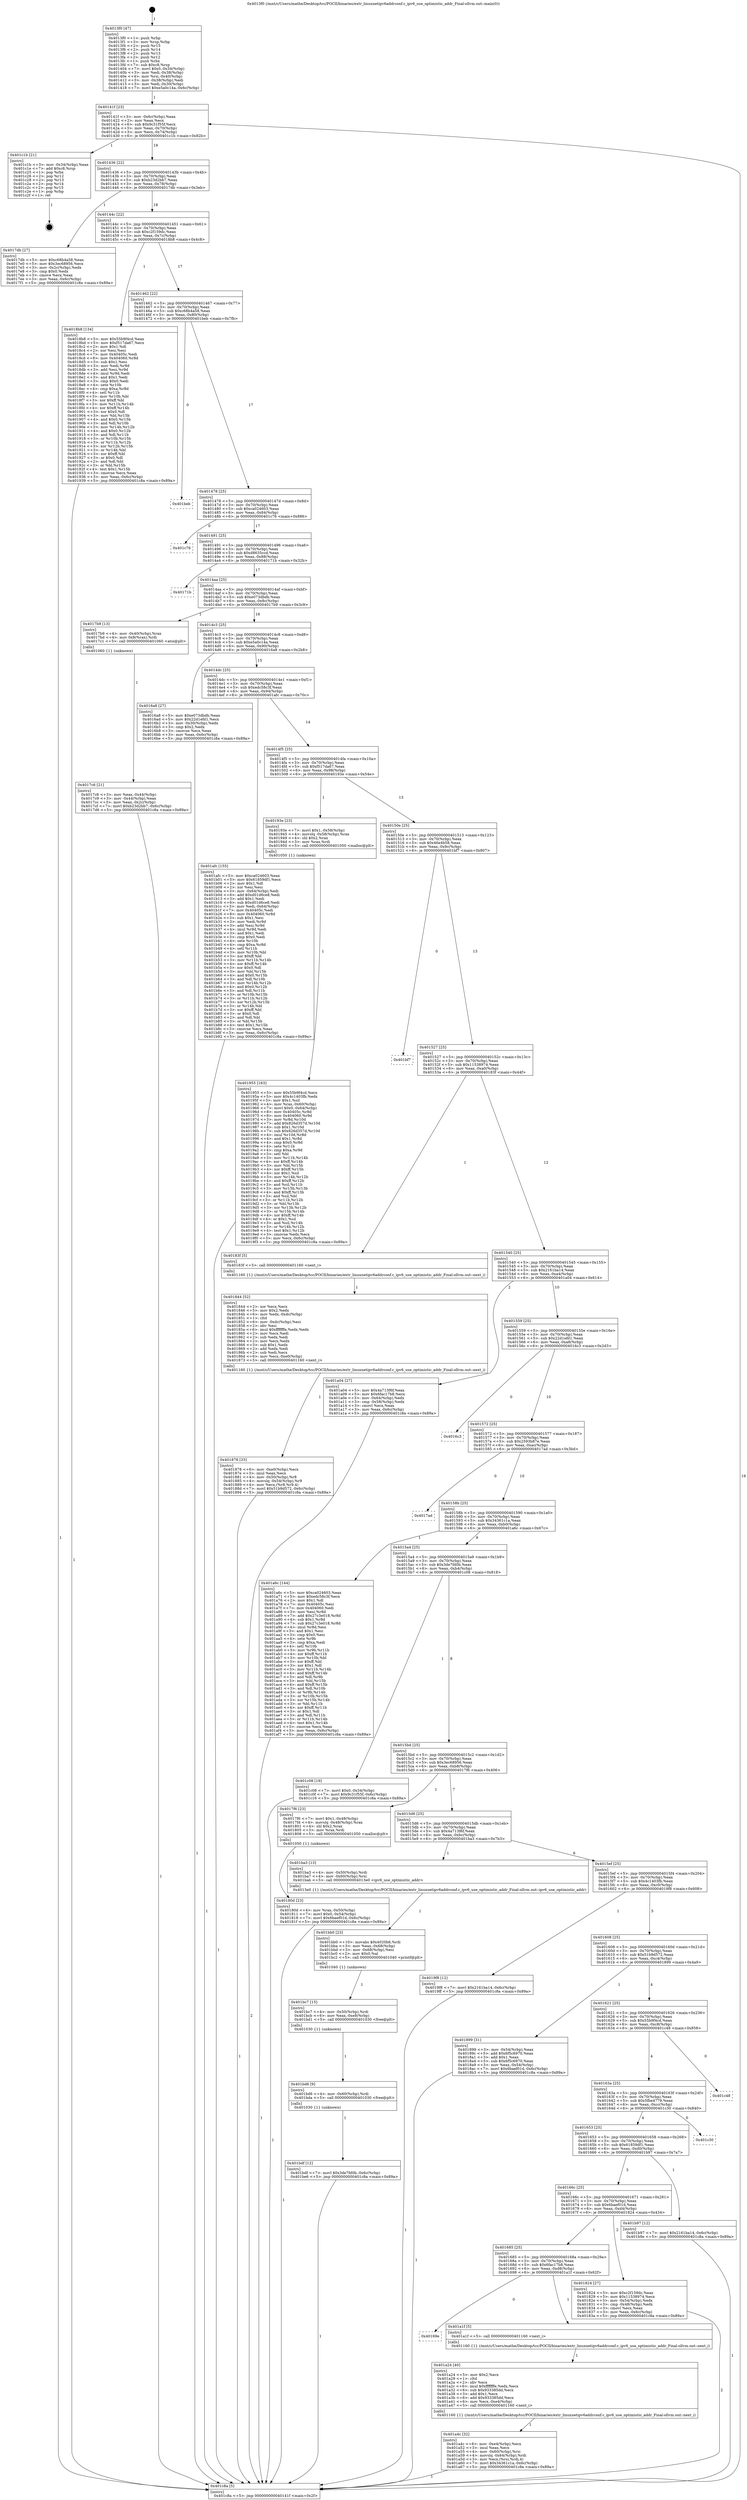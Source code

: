 digraph "0x4013f0" {
  label = "0x4013f0 (/mnt/c/Users/mathe/Desktop/tcc/POCII/binaries/extr_linuxnetipv6addrconf.c_ipv6_use_optimistic_addr_Final-ollvm.out::main(0))"
  labelloc = "t"
  node[shape=record]

  Entry [label="",width=0.3,height=0.3,shape=circle,fillcolor=black,style=filled]
  "0x40141f" [label="{
     0x40141f [23]\l
     | [instrs]\l
     &nbsp;&nbsp;0x40141f \<+3\>: mov -0x6c(%rbp),%eax\l
     &nbsp;&nbsp;0x401422 \<+2\>: mov %eax,%ecx\l
     &nbsp;&nbsp;0x401424 \<+6\>: sub $0x9c31f55f,%ecx\l
     &nbsp;&nbsp;0x40142a \<+3\>: mov %eax,-0x70(%rbp)\l
     &nbsp;&nbsp;0x40142d \<+3\>: mov %ecx,-0x74(%rbp)\l
     &nbsp;&nbsp;0x401430 \<+6\>: je 0000000000401c1b \<main+0x82b\>\l
  }"]
  "0x401c1b" [label="{
     0x401c1b [21]\l
     | [instrs]\l
     &nbsp;&nbsp;0x401c1b \<+3\>: mov -0x34(%rbp),%eax\l
     &nbsp;&nbsp;0x401c1e \<+7\>: add $0xc8,%rsp\l
     &nbsp;&nbsp;0x401c25 \<+1\>: pop %rbx\l
     &nbsp;&nbsp;0x401c26 \<+2\>: pop %r12\l
     &nbsp;&nbsp;0x401c28 \<+2\>: pop %r13\l
     &nbsp;&nbsp;0x401c2a \<+2\>: pop %r14\l
     &nbsp;&nbsp;0x401c2c \<+2\>: pop %r15\l
     &nbsp;&nbsp;0x401c2e \<+1\>: pop %rbp\l
     &nbsp;&nbsp;0x401c2f \<+1\>: ret\l
  }"]
  "0x401436" [label="{
     0x401436 [22]\l
     | [instrs]\l
     &nbsp;&nbsp;0x401436 \<+5\>: jmp 000000000040143b \<main+0x4b\>\l
     &nbsp;&nbsp;0x40143b \<+3\>: mov -0x70(%rbp),%eax\l
     &nbsp;&nbsp;0x40143e \<+5\>: sub $0xb23d2bb7,%eax\l
     &nbsp;&nbsp;0x401443 \<+3\>: mov %eax,-0x78(%rbp)\l
     &nbsp;&nbsp;0x401446 \<+6\>: je 00000000004017db \<main+0x3eb\>\l
  }"]
  Exit [label="",width=0.3,height=0.3,shape=circle,fillcolor=black,style=filled,peripheries=2]
  "0x4017db" [label="{
     0x4017db [27]\l
     | [instrs]\l
     &nbsp;&nbsp;0x4017db \<+5\>: mov $0xc68b4a58,%eax\l
     &nbsp;&nbsp;0x4017e0 \<+5\>: mov $0x3ec68956,%ecx\l
     &nbsp;&nbsp;0x4017e5 \<+3\>: mov -0x2c(%rbp),%edx\l
     &nbsp;&nbsp;0x4017e8 \<+3\>: cmp $0x0,%edx\l
     &nbsp;&nbsp;0x4017eb \<+3\>: cmove %ecx,%eax\l
     &nbsp;&nbsp;0x4017ee \<+3\>: mov %eax,-0x6c(%rbp)\l
     &nbsp;&nbsp;0x4017f1 \<+5\>: jmp 0000000000401c8a \<main+0x89a\>\l
  }"]
  "0x40144c" [label="{
     0x40144c [22]\l
     | [instrs]\l
     &nbsp;&nbsp;0x40144c \<+5\>: jmp 0000000000401451 \<main+0x61\>\l
     &nbsp;&nbsp;0x401451 \<+3\>: mov -0x70(%rbp),%eax\l
     &nbsp;&nbsp;0x401454 \<+5\>: sub $0xc2f159dc,%eax\l
     &nbsp;&nbsp;0x401459 \<+3\>: mov %eax,-0x7c(%rbp)\l
     &nbsp;&nbsp;0x40145c \<+6\>: je 00000000004018b8 \<main+0x4c8\>\l
  }"]
  "0x401bdf" [label="{
     0x401bdf [12]\l
     | [instrs]\l
     &nbsp;&nbsp;0x401bdf \<+7\>: movl $0x3de7fd0b,-0x6c(%rbp)\l
     &nbsp;&nbsp;0x401be6 \<+5\>: jmp 0000000000401c8a \<main+0x89a\>\l
  }"]
  "0x4018b8" [label="{
     0x4018b8 [134]\l
     | [instrs]\l
     &nbsp;&nbsp;0x4018b8 \<+5\>: mov $0x55b9f4cd,%eax\l
     &nbsp;&nbsp;0x4018bd \<+5\>: mov $0xf517da67,%ecx\l
     &nbsp;&nbsp;0x4018c2 \<+2\>: mov $0x1,%dl\l
     &nbsp;&nbsp;0x4018c4 \<+2\>: xor %esi,%esi\l
     &nbsp;&nbsp;0x4018c6 \<+7\>: mov 0x40405c,%edi\l
     &nbsp;&nbsp;0x4018cd \<+8\>: mov 0x404060,%r8d\l
     &nbsp;&nbsp;0x4018d5 \<+3\>: sub $0x1,%esi\l
     &nbsp;&nbsp;0x4018d8 \<+3\>: mov %edi,%r9d\l
     &nbsp;&nbsp;0x4018db \<+3\>: add %esi,%r9d\l
     &nbsp;&nbsp;0x4018de \<+4\>: imul %r9d,%edi\l
     &nbsp;&nbsp;0x4018e2 \<+3\>: and $0x1,%edi\l
     &nbsp;&nbsp;0x4018e5 \<+3\>: cmp $0x0,%edi\l
     &nbsp;&nbsp;0x4018e8 \<+4\>: sete %r10b\l
     &nbsp;&nbsp;0x4018ec \<+4\>: cmp $0xa,%r8d\l
     &nbsp;&nbsp;0x4018f0 \<+4\>: setl %r11b\l
     &nbsp;&nbsp;0x4018f4 \<+3\>: mov %r10b,%bl\l
     &nbsp;&nbsp;0x4018f7 \<+3\>: xor $0xff,%bl\l
     &nbsp;&nbsp;0x4018fa \<+3\>: mov %r11b,%r14b\l
     &nbsp;&nbsp;0x4018fd \<+4\>: xor $0xff,%r14b\l
     &nbsp;&nbsp;0x401901 \<+3\>: xor $0x0,%dl\l
     &nbsp;&nbsp;0x401904 \<+3\>: mov %bl,%r15b\l
     &nbsp;&nbsp;0x401907 \<+4\>: and $0x0,%r15b\l
     &nbsp;&nbsp;0x40190b \<+3\>: and %dl,%r10b\l
     &nbsp;&nbsp;0x40190e \<+3\>: mov %r14b,%r12b\l
     &nbsp;&nbsp;0x401911 \<+4\>: and $0x0,%r12b\l
     &nbsp;&nbsp;0x401915 \<+3\>: and %dl,%r11b\l
     &nbsp;&nbsp;0x401918 \<+3\>: or %r10b,%r15b\l
     &nbsp;&nbsp;0x40191b \<+3\>: or %r11b,%r12b\l
     &nbsp;&nbsp;0x40191e \<+3\>: xor %r12b,%r15b\l
     &nbsp;&nbsp;0x401921 \<+3\>: or %r14b,%bl\l
     &nbsp;&nbsp;0x401924 \<+3\>: xor $0xff,%bl\l
     &nbsp;&nbsp;0x401927 \<+3\>: or $0x0,%dl\l
     &nbsp;&nbsp;0x40192a \<+2\>: and %dl,%bl\l
     &nbsp;&nbsp;0x40192c \<+3\>: or %bl,%r15b\l
     &nbsp;&nbsp;0x40192f \<+4\>: test $0x1,%r15b\l
     &nbsp;&nbsp;0x401933 \<+3\>: cmovne %ecx,%eax\l
     &nbsp;&nbsp;0x401936 \<+3\>: mov %eax,-0x6c(%rbp)\l
     &nbsp;&nbsp;0x401939 \<+5\>: jmp 0000000000401c8a \<main+0x89a\>\l
  }"]
  "0x401462" [label="{
     0x401462 [22]\l
     | [instrs]\l
     &nbsp;&nbsp;0x401462 \<+5\>: jmp 0000000000401467 \<main+0x77\>\l
     &nbsp;&nbsp;0x401467 \<+3\>: mov -0x70(%rbp),%eax\l
     &nbsp;&nbsp;0x40146a \<+5\>: sub $0xc68b4a58,%eax\l
     &nbsp;&nbsp;0x40146f \<+3\>: mov %eax,-0x80(%rbp)\l
     &nbsp;&nbsp;0x401472 \<+6\>: je 0000000000401beb \<main+0x7fb\>\l
  }"]
  "0x401bd6" [label="{
     0x401bd6 [9]\l
     | [instrs]\l
     &nbsp;&nbsp;0x401bd6 \<+4\>: mov -0x60(%rbp),%rdi\l
     &nbsp;&nbsp;0x401bda \<+5\>: call 0000000000401030 \<free@plt\>\l
     | [calls]\l
     &nbsp;&nbsp;0x401030 \{1\} (unknown)\l
  }"]
  "0x401beb" [label="{
     0x401beb\l
  }", style=dashed]
  "0x401478" [label="{
     0x401478 [25]\l
     | [instrs]\l
     &nbsp;&nbsp;0x401478 \<+5\>: jmp 000000000040147d \<main+0x8d\>\l
     &nbsp;&nbsp;0x40147d \<+3\>: mov -0x70(%rbp),%eax\l
     &nbsp;&nbsp;0x401480 \<+5\>: sub $0xca024603,%eax\l
     &nbsp;&nbsp;0x401485 \<+6\>: mov %eax,-0x84(%rbp)\l
     &nbsp;&nbsp;0x40148b \<+6\>: je 0000000000401c76 \<main+0x886\>\l
  }"]
  "0x401bc7" [label="{
     0x401bc7 [15]\l
     | [instrs]\l
     &nbsp;&nbsp;0x401bc7 \<+4\>: mov -0x50(%rbp),%rdi\l
     &nbsp;&nbsp;0x401bcb \<+6\>: mov %eax,-0xe8(%rbp)\l
     &nbsp;&nbsp;0x401bd1 \<+5\>: call 0000000000401030 \<free@plt\>\l
     | [calls]\l
     &nbsp;&nbsp;0x401030 \{1\} (unknown)\l
  }"]
  "0x401c76" [label="{
     0x401c76\l
  }", style=dashed]
  "0x401491" [label="{
     0x401491 [25]\l
     | [instrs]\l
     &nbsp;&nbsp;0x401491 \<+5\>: jmp 0000000000401496 \<main+0xa6\>\l
     &nbsp;&nbsp;0x401496 \<+3\>: mov -0x70(%rbp),%eax\l
     &nbsp;&nbsp;0x401499 \<+5\>: sub $0xd8635ccd,%eax\l
     &nbsp;&nbsp;0x40149e \<+6\>: mov %eax,-0x88(%rbp)\l
     &nbsp;&nbsp;0x4014a4 \<+6\>: je 000000000040171b \<main+0x32b\>\l
  }"]
  "0x401bb0" [label="{
     0x401bb0 [23]\l
     | [instrs]\l
     &nbsp;&nbsp;0x401bb0 \<+10\>: movabs $0x4020b6,%rdi\l
     &nbsp;&nbsp;0x401bba \<+3\>: mov %eax,-0x68(%rbp)\l
     &nbsp;&nbsp;0x401bbd \<+3\>: mov -0x68(%rbp),%esi\l
     &nbsp;&nbsp;0x401bc0 \<+2\>: mov $0x0,%al\l
     &nbsp;&nbsp;0x401bc2 \<+5\>: call 0000000000401040 \<printf@plt\>\l
     | [calls]\l
     &nbsp;&nbsp;0x401040 \{1\} (unknown)\l
  }"]
  "0x40171b" [label="{
     0x40171b\l
  }", style=dashed]
  "0x4014aa" [label="{
     0x4014aa [25]\l
     | [instrs]\l
     &nbsp;&nbsp;0x4014aa \<+5\>: jmp 00000000004014af \<main+0xbf\>\l
     &nbsp;&nbsp;0x4014af \<+3\>: mov -0x70(%rbp),%eax\l
     &nbsp;&nbsp;0x4014b2 \<+5\>: sub $0xe073dbdb,%eax\l
     &nbsp;&nbsp;0x4014b7 \<+6\>: mov %eax,-0x8c(%rbp)\l
     &nbsp;&nbsp;0x4014bd \<+6\>: je 00000000004017b9 \<main+0x3c9\>\l
  }"]
  "0x401a4c" [label="{
     0x401a4c [32]\l
     | [instrs]\l
     &nbsp;&nbsp;0x401a4c \<+6\>: mov -0xe4(%rbp),%ecx\l
     &nbsp;&nbsp;0x401a52 \<+3\>: imul %eax,%ecx\l
     &nbsp;&nbsp;0x401a55 \<+4\>: mov -0x60(%rbp),%rsi\l
     &nbsp;&nbsp;0x401a59 \<+4\>: movslq -0x64(%rbp),%rdi\l
     &nbsp;&nbsp;0x401a5d \<+3\>: mov %ecx,(%rsi,%rdi,4)\l
     &nbsp;&nbsp;0x401a60 \<+7\>: movl $0x34361c1a,-0x6c(%rbp)\l
     &nbsp;&nbsp;0x401a67 \<+5\>: jmp 0000000000401c8a \<main+0x89a\>\l
  }"]
  "0x4017b9" [label="{
     0x4017b9 [13]\l
     | [instrs]\l
     &nbsp;&nbsp;0x4017b9 \<+4\>: mov -0x40(%rbp),%rax\l
     &nbsp;&nbsp;0x4017bd \<+4\>: mov 0x8(%rax),%rdi\l
     &nbsp;&nbsp;0x4017c1 \<+5\>: call 0000000000401060 \<atoi@plt\>\l
     | [calls]\l
     &nbsp;&nbsp;0x401060 \{1\} (unknown)\l
  }"]
  "0x4014c3" [label="{
     0x4014c3 [25]\l
     | [instrs]\l
     &nbsp;&nbsp;0x4014c3 \<+5\>: jmp 00000000004014c8 \<main+0xd8\>\l
     &nbsp;&nbsp;0x4014c8 \<+3\>: mov -0x70(%rbp),%eax\l
     &nbsp;&nbsp;0x4014cb \<+5\>: sub $0xe5a0c14a,%eax\l
     &nbsp;&nbsp;0x4014d0 \<+6\>: mov %eax,-0x90(%rbp)\l
     &nbsp;&nbsp;0x4014d6 \<+6\>: je 00000000004016a8 \<main+0x2b8\>\l
  }"]
  "0x401a24" [label="{
     0x401a24 [40]\l
     | [instrs]\l
     &nbsp;&nbsp;0x401a24 \<+5\>: mov $0x2,%ecx\l
     &nbsp;&nbsp;0x401a29 \<+1\>: cltd\l
     &nbsp;&nbsp;0x401a2a \<+2\>: idiv %ecx\l
     &nbsp;&nbsp;0x401a2c \<+6\>: imul $0xfffffffe,%edx,%ecx\l
     &nbsp;&nbsp;0x401a32 \<+6\>: sub $0x933385dd,%ecx\l
     &nbsp;&nbsp;0x401a38 \<+3\>: add $0x1,%ecx\l
     &nbsp;&nbsp;0x401a3b \<+6\>: add $0x933385dd,%ecx\l
     &nbsp;&nbsp;0x401a41 \<+6\>: mov %ecx,-0xe4(%rbp)\l
     &nbsp;&nbsp;0x401a47 \<+5\>: call 0000000000401160 \<next_i\>\l
     | [calls]\l
     &nbsp;&nbsp;0x401160 \{1\} (/mnt/c/Users/mathe/Desktop/tcc/POCII/binaries/extr_linuxnetipv6addrconf.c_ipv6_use_optimistic_addr_Final-ollvm.out::next_i)\l
  }"]
  "0x4016a8" [label="{
     0x4016a8 [27]\l
     | [instrs]\l
     &nbsp;&nbsp;0x4016a8 \<+5\>: mov $0xe073dbdb,%eax\l
     &nbsp;&nbsp;0x4016ad \<+5\>: mov $0x22d1efd1,%ecx\l
     &nbsp;&nbsp;0x4016b2 \<+3\>: mov -0x30(%rbp),%edx\l
     &nbsp;&nbsp;0x4016b5 \<+3\>: cmp $0x2,%edx\l
     &nbsp;&nbsp;0x4016b8 \<+3\>: cmovne %ecx,%eax\l
     &nbsp;&nbsp;0x4016bb \<+3\>: mov %eax,-0x6c(%rbp)\l
     &nbsp;&nbsp;0x4016be \<+5\>: jmp 0000000000401c8a \<main+0x89a\>\l
  }"]
  "0x4014dc" [label="{
     0x4014dc [25]\l
     | [instrs]\l
     &nbsp;&nbsp;0x4014dc \<+5\>: jmp 00000000004014e1 \<main+0xf1\>\l
     &nbsp;&nbsp;0x4014e1 \<+3\>: mov -0x70(%rbp),%eax\l
     &nbsp;&nbsp;0x4014e4 \<+5\>: sub $0xedc58c3f,%eax\l
     &nbsp;&nbsp;0x4014e9 \<+6\>: mov %eax,-0x94(%rbp)\l
     &nbsp;&nbsp;0x4014ef \<+6\>: je 0000000000401afc \<main+0x70c\>\l
  }"]
  "0x401c8a" [label="{
     0x401c8a [5]\l
     | [instrs]\l
     &nbsp;&nbsp;0x401c8a \<+5\>: jmp 000000000040141f \<main+0x2f\>\l
  }"]
  "0x4013f0" [label="{
     0x4013f0 [47]\l
     | [instrs]\l
     &nbsp;&nbsp;0x4013f0 \<+1\>: push %rbp\l
     &nbsp;&nbsp;0x4013f1 \<+3\>: mov %rsp,%rbp\l
     &nbsp;&nbsp;0x4013f4 \<+2\>: push %r15\l
     &nbsp;&nbsp;0x4013f6 \<+2\>: push %r14\l
     &nbsp;&nbsp;0x4013f8 \<+2\>: push %r13\l
     &nbsp;&nbsp;0x4013fa \<+2\>: push %r12\l
     &nbsp;&nbsp;0x4013fc \<+1\>: push %rbx\l
     &nbsp;&nbsp;0x4013fd \<+7\>: sub $0xc8,%rsp\l
     &nbsp;&nbsp;0x401404 \<+7\>: movl $0x0,-0x34(%rbp)\l
     &nbsp;&nbsp;0x40140b \<+3\>: mov %edi,-0x38(%rbp)\l
     &nbsp;&nbsp;0x40140e \<+4\>: mov %rsi,-0x40(%rbp)\l
     &nbsp;&nbsp;0x401412 \<+3\>: mov -0x38(%rbp),%edi\l
     &nbsp;&nbsp;0x401415 \<+3\>: mov %edi,-0x30(%rbp)\l
     &nbsp;&nbsp;0x401418 \<+7\>: movl $0xe5a0c14a,-0x6c(%rbp)\l
  }"]
  "0x4017c6" [label="{
     0x4017c6 [21]\l
     | [instrs]\l
     &nbsp;&nbsp;0x4017c6 \<+3\>: mov %eax,-0x44(%rbp)\l
     &nbsp;&nbsp;0x4017c9 \<+3\>: mov -0x44(%rbp),%eax\l
     &nbsp;&nbsp;0x4017cc \<+3\>: mov %eax,-0x2c(%rbp)\l
     &nbsp;&nbsp;0x4017cf \<+7\>: movl $0xb23d2bb7,-0x6c(%rbp)\l
     &nbsp;&nbsp;0x4017d6 \<+5\>: jmp 0000000000401c8a \<main+0x89a\>\l
  }"]
  "0x40169e" [label="{
     0x40169e\l
  }", style=dashed]
  "0x401afc" [label="{
     0x401afc [155]\l
     | [instrs]\l
     &nbsp;&nbsp;0x401afc \<+5\>: mov $0xca024603,%eax\l
     &nbsp;&nbsp;0x401b01 \<+5\>: mov $0x61859df1,%ecx\l
     &nbsp;&nbsp;0x401b06 \<+2\>: mov $0x1,%dl\l
     &nbsp;&nbsp;0x401b08 \<+2\>: xor %esi,%esi\l
     &nbsp;&nbsp;0x401b0a \<+3\>: mov -0x64(%rbp),%edi\l
     &nbsp;&nbsp;0x401b0d \<+6\>: add $0xd01d6ce8,%edi\l
     &nbsp;&nbsp;0x401b13 \<+3\>: add $0x1,%edi\l
     &nbsp;&nbsp;0x401b16 \<+6\>: sub $0xd01d6ce8,%edi\l
     &nbsp;&nbsp;0x401b1c \<+3\>: mov %edi,-0x64(%rbp)\l
     &nbsp;&nbsp;0x401b1f \<+7\>: mov 0x40405c,%edi\l
     &nbsp;&nbsp;0x401b26 \<+8\>: mov 0x404060,%r8d\l
     &nbsp;&nbsp;0x401b2e \<+3\>: sub $0x1,%esi\l
     &nbsp;&nbsp;0x401b31 \<+3\>: mov %edi,%r9d\l
     &nbsp;&nbsp;0x401b34 \<+3\>: add %esi,%r9d\l
     &nbsp;&nbsp;0x401b37 \<+4\>: imul %r9d,%edi\l
     &nbsp;&nbsp;0x401b3b \<+3\>: and $0x1,%edi\l
     &nbsp;&nbsp;0x401b3e \<+3\>: cmp $0x0,%edi\l
     &nbsp;&nbsp;0x401b41 \<+4\>: sete %r10b\l
     &nbsp;&nbsp;0x401b45 \<+4\>: cmp $0xa,%r8d\l
     &nbsp;&nbsp;0x401b49 \<+4\>: setl %r11b\l
     &nbsp;&nbsp;0x401b4d \<+3\>: mov %r10b,%bl\l
     &nbsp;&nbsp;0x401b50 \<+3\>: xor $0xff,%bl\l
     &nbsp;&nbsp;0x401b53 \<+3\>: mov %r11b,%r14b\l
     &nbsp;&nbsp;0x401b56 \<+4\>: xor $0xff,%r14b\l
     &nbsp;&nbsp;0x401b5a \<+3\>: xor $0x0,%dl\l
     &nbsp;&nbsp;0x401b5d \<+3\>: mov %bl,%r15b\l
     &nbsp;&nbsp;0x401b60 \<+4\>: and $0x0,%r15b\l
     &nbsp;&nbsp;0x401b64 \<+3\>: and %dl,%r10b\l
     &nbsp;&nbsp;0x401b67 \<+3\>: mov %r14b,%r12b\l
     &nbsp;&nbsp;0x401b6a \<+4\>: and $0x0,%r12b\l
     &nbsp;&nbsp;0x401b6e \<+3\>: and %dl,%r11b\l
     &nbsp;&nbsp;0x401b71 \<+3\>: or %r10b,%r15b\l
     &nbsp;&nbsp;0x401b74 \<+3\>: or %r11b,%r12b\l
     &nbsp;&nbsp;0x401b77 \<+3\>: xor %r12b,%r15b\l
     &nbsp;&nbsp;0x401b7a \<+3\>: or %r14b,%bl\l
     &nbsp;&nbsp;0x401b7d \<+3\>: xor $0xff,%bl\l
     &nbsp;&nbsp;0x401b80 \<+3\>: or $0x0,%dl\l
     &nbsp;&nbsp;0x401b83 \<+2\>: and %dl,%bl\l
     &nbsp;&nbsp;0x401b85 \<+3\>: or %bl,%r15b\l
     &nbsp;&nbsp;0x401b88 \<+4\>: test $0x1,%r15b\l
     &nbsp;&nbsp;0x401b8c \<+3\>: cmovne %ecx,%eax\l
     &nbsp;&nbsp;0x401b8f \<+3\>: mov %eax,-0x6c(%rbp)\l
     &nbsp;&nbsp;0x401b92 \<+5\>: jmp 0000000000401c8a \<main+0x89a\>\l
  }"]
  "0x4014f5" [label="{
     0x4014f5 [25]\l
     | [instrs]\l
     &nbsp;&nbsp;0x4014f5 \<+5\>: jmp 00000000004014fa \<main+0x10a\>\l
     &nbsp;&nbsp;0x4014fa \<+3\>: mov -0x70(%rbp),%eax\l
     &nbsp;&nbsp;0x4014fd \<+5\>: sub $0xf517da67,%eax\l
     &nbsp;&nbsp;0x401502 \<+6\>: mov %eax,-0x98(%rbp)\l
     &nbsp;&nbsp;0x401508 \<+6\>: je 000000000040193e \<main+0x54e\>\l
  }"]
  "0x401a1f" [label="{
     0x401a1f [5]\l
     | [instrs]\l
     &nbsp;&nbsp;0x401a1f \<+5\>: call 0000000000401160 \<next_i\>\l
     | [calls]\l
     &nbsp;&nbsp;0x401160 \{1\} (/mnt/c/Users/mathe/Desktop/tcc/POCII/binaries/extr_linuxnetipv6addrconf.c_ipv6_use_optimistic_addr_Final-ollvm.out::next_i)\l
  }"]
  "0x40193e" [label="{
     0x40193e [23]\l
     | [instrs]\l
     &nbsp;&nbsp;0x40193e \<+7\>: movl $0x1,-0x58(%rbp)\l
     &nbsp;&nbsp;0x401945 \<+4\>: movslq -0x58(%rbp),%rax\l
     &nbsp;&nbsp;0x401949 \<+4\>: shl $0x2,%rax\l
     &nbsp;&nbsp;0x40194d \<+3\>: mov %rax,%rdi\l
     &nbsp;&nbsp;0x401950 \<+5\>: call 0000000000401050 \<malloc@plt\>\l
     | [calls]\l
     &nbsp;&nbsp;0x401050 \{1\} (unknown)\l
  }"]
  "0x40150e" [label="{
     0x40150e [25]\l
     | [instrs]\l
     &nbsp;&nbsp;0x40150e \<+5\>: jmp 0000000000401513 \<main+0x123\>\l
     &nbsp;&nbsp;0x401513 \<+3\>: mov -0x70(%rbp),%eax\l
     &nbsp;&nbsp;0x401516 \<+5\>: sub $0x46e4b58,%eax\l
     &nbsp;&nbsp;0x40151b \<+6\>: mov %eax,-0x9c(%rbp)\l
     &nbsp;&nbsp;0x401521 \<+6\>: je 0000000000401bf7 \<main+0x807\>\l
  }"]
  "0x401955" [label="{
     0x401955 [163]\l
     | [instrs]\l
     &nbsp;&nbsp;0x401955 \<+5\>: mov $0x55b9f4cd,%ecx\l
     &nbsp;&nbsp;0x40195a \<+5\>: mov $0x4c1403fb,%edx\l
     &nbsp;&nbsp;0x40195f \<+3\>: mov $0x1,%sil\l
     &nbsp;&nbsp;0x401962 \<+4\>: mov %rax,-0x60(%rbp)\l
     &nbsp;&nbsp;0x401966 \<+7\>: movl $0x0,-0x64(%rbp)\l
     &nbsp;&nbsp;0x40196d \<+8\>: mov 0x40405c,%r8d\l
     &nbsp;&nbsp;0x401975 \<+8\>: mov 0x404060,%r9d\l
     &nbsp;&nbsp;0x40197d \<+3\>: mov %r8d,%r10d\l
     &nbsp;&nbsp;0x401980 \<+7\>: add $0x826d357d,%r10d\l
     &nbsp;&nbsp;0x401987 \<+4\>: sub $0x1,%r10d\l
     &nbsp;&nbsp;0x40198b \<+7\>: sub $0x826d357d,%r10d\l
     &nbsp;&nbsp;0x401992 \<+4\>: imul %r10d,%r8d\l
     &nbsp;&nbsp;0x401996 \<+4\>: and $0x1,%r8d\l
     &nbsp;&nbsp;0x40199a \<+4\>: cmp $0x0,%r8d\l
     &nbsp;&nbsp;0x40199e \<+4\>: sete %r11b\l
     &nbsp;&nbsp;0x4019a2 \<+4\>: cmp $0xa,%r9d\l
     &nbsp;&nbsp;0x4019a6 \<+3\>: setl %bl\l
     &nbsp;&nbsp;0x4019a9 \<+3\>: mov %r11b,%r14b\l
     &nbsp;&nbsp;0x4019ac \<+4\>: xor $0xff,%r14b\l
     &nbsp;&nbsp;0x4019b0 \<+3\>: mov %bl,%r15b\l
     &nbsp;&nbsp;0x4019b3 \<+4\>: xor $0xff,%r15b\l
     &nbsp;&nbsp;0x4019b7 \<+4\>: xor $0x1,%sil\l
     &nbsp;&nbsp;0x4019bb \<+3\>: mov %r14b,%r12b\l
     &nbsp;&nbsp;0x4019be \<+4\>: and $0xff,%r12b\l
     &nbsp;&nbsp;0x4019c2 \<+3\>: and %sil,%r11b\l
     &nbsp;&nbsp;0x4019c5 \<+3\>: mov %r15b,%r13b\l
     &nbsp;&nbsp;0x4019c8 \<+4\>: and $0xff,%r13b\l
     &nbsp;&nbsp;0x4019cc \<+3\>: and %sil,%bl\l
     &nbsp;&nbsp;0x4019cf \<+3\>: or %r11b,%r12b\l
     &nbsp;&nbsp;0x4019d2 \<+3\>: or %bl,%r13b\l
     &nbsp;&nbsp;0x4019d5 \<+3\>: xor %r13b,%r12b\l
     &nbsp;&nbsp;0x4019d8 \<+3\>: or %r15b,%r14b\l
     &nbsp;&nbsp;0x4019db \<+4\>: xor $0xff,%r14b\l
     &nbsp;&nbsp;0x4019df \<+4\>: or $0x1,%sil\l
     &nbsp;&nbsp;0x4019e3 \<+3\>: and %sil,%r14b\l
     &nbsp;&nbsp;0x4019e6 \<+3\>: or %r14b,%r12b\l
     &nbsp;&nbsp;0x4019e9 \<+4\>: test $0x1,%r12b\l
     &nbsp;&nbsp;0x4019ed \<+3\>: cmovne %edx,%ecx\l
     &nbsp;&nbsp;0x4019f0 \<+3\>: mov %ecx,-0x6c(%rbp)\l
     &nbsp;&nbsp;0x4019f3 \<+5\>: jmp 0000000000401c8a \<main+0x89a\>\l
  }"]
  "0x401bf7" [label="{
     0x401bf7\l
  }", style=dashed]
  "0x401527" [label="{
     0x401527 [25]\l
     | [instrs]\l
     &nbsp;&nbsp;0x401527 \<+5\>: jmp 000000000040152c \<main+0x13c\>\l
     &nbsp;&nbsp;0x40152c \<+3\>: mov -0x70(%rbp),%eax\l
     &nbsp;&nbsp;0x40152f \<+5\>: sub $0x11538974,%eax\l
     &nbsp;&nbsp;0x401534 \<+6\>: mov %eax,-0xa0(%rbp)\l
     &nbsp;&nbsp;0x40153a \<+6\>: je 000000000040183f \<main+0x44f\>\l
  }"]
  "0x401878" [label="{
     0x401878 [33]\l
     | [instrs]\l
     &nbsp;&nbsp;0x401878 \<+6\>: mov -0xe0(%rbp),%ecx\l
     &nbsp;&nbsp;0x40187e \<+3\>: imul %eax,%ecx\l
     &nbsp;&nbsp;0x401881 \<+4\>: mov -0x50(%rbp),%r8\l
     &nbsp;&nbsp;0x401885 \<+4\>: movslq -0x54(%rbp),%r9\l
     &nbsp;&nbsp;0x401889 \<+4\>: mov %ecx,(%r8,%r9,4)\l
     &nbsp;&nbsp;0x40188d \<+7\>: movl $0x51b9d572,-0x6c(%rbp)\l
     &nbsp;&nbsp;0x401894 \<+5\>: jmp 0000000000401c8a \<main+0x89a\>\l
  }"]
  "0x40183f" [label="{
     0x40183f [5]\l
     | [instrs]\l
     &nbsp;&nbsp;0x40183f \<+5\>: call 0000000000401160 \<next_i\>\l
     | [calls]\l
     &nbsp;&nbsp;0x401160 \{1\} (/mnt/c/Users/mathe/Desktop/tcc/POCII/binaries/extr_linuxnetipv6addrconf.c_ipv6_use_optimistic_addr_Final-ollvm.out::next_i)\l
  }"]
  "0x401540" [label="{
     0x401540 [25]\l
     | [instrs]\l
     &nbsp;&nbsp;0x401540 \<+5\>: jmp 0000000000401545 \<main+0x155\>\l
     &nbsp;&nbsp;0x401545 \<+3\>: mov -0x70(%rbp),%eax\l
     &nbsp;&nbsp;0x401548 \<+5\>: sub $0x2161ba14,%eax\l
     &nbsp;&nbsp;0x40154d \<+6\>: mov %eax,-0xa4(%rbp)\l
     &nbsp;&nbsp;0x401553 \<+6\>: je 0000000000401a04 \<main+0x614\>\l
  }"]
  "0x401844" [label="{
     0x401844 [52]\l
     | [instrs]\l
     &nbsp;&nbsp;0x401844 \<+2\>: xor %ecx,%ecx\l
     &nbsp;&nbsp;0x401846 \<+5\>: mov $0x2,%edx\l
     &nbsp;&nbsp;0x40184b \<+6\>: mov %edx,-0xdc(%rbp)\l
     &nbsp;&nbsp;0x401851 \<+1\>: cltd\l
     &nbsp;&nbsp;0x401852 \<+6\>: mov -0xdc(%rbp),%esi\l
     &nbsp;&nbsp;0x401858 \<+2\>: idiv %esi\l
     &nbsp;&nbsp;0x40185a \<+6\>: imul $0xfffffffe,%edx,%edx\l
     &nbsp;&nbsp;0x401860 \<+2\>: mov %ecx,%edi\l
     &nbsp;&nbsp;0x401862 \<+2\>: sub %edx,%edi\l
     &nbsp;&nbsp;0x401864 \<+2\>: mov %ecx,%edx\l
     &nbsp;&nbsp;0x401866 \<+3\>: sub $0x1,%edx\l
     &nbsp;&nbsp;0x401869 \<+2\>: add %edx,%edi\l
     &nbsp;&nbsp;0x40186b \<+2\>: sub %edi,%ecx\l
     &nbsp;&nbsp;0x40186d \<+6\>: mov %ecx,-0xe0(%rbp)\l
     &nbsp;&nbsp;0x401873 \<+5\>: call 0000000000401160 \<next_i\>\l
     | [calls]\l
     &nbsp;&nbsp;0x401160 \{1\} (/mnt/c/Users/mathe/Desktop/tcc/POCII/binaries/extr_linuxnetipv6addrconf.c_ipv6_use_optimistic_addr_Final-ollvm.out::next_i)\l
  }"]
  "0x401a04" [label="{
     0x401a04 [27]\l
     | [instrs]\l
     &nbsp;&nbsp;0x401a04 \<+5\>: mov $0x4a713f6f,%eax\l
     &nbsp;&nbsp;0x401a09 \<+5\>: mov $0x6fac17b8,%ecx\l
     &nbsp;&nbsp;0x401a0e \<+3\>: mov -0x64(%rbp),%edx\l
     &nbsp;&nbsp;0x401a11 \<+3\>: cmp -0x58(%rbp),%edx\l
     &nbsp;&nbsp;0x401a14 \<+3\>: cmovl %ecx,%eax\l
     &nbsp;&nbsp;0x401a17 \<+3\>: mov %eax,-0x6c(%rbp)\l
     &nbsp;&nbsp;0x401a1a \<+5\>: jmp 0000000000401c8a \<main+0x89a\>\l
  }"]
  "0x401559" [label="{
     0x401559 [25]\l
     | [instrs]\l
     &nbsp;&nbsp;0x401559 \<+5\>: jmp 000000000040155e \<main+0x16e\>\l
     &nbsp;&nbsp;0x40155e \<+3\>: mov -0x70(%rbp),%eax\l
     &nbsp;&nbsp;0x401561 \<+5\>: sub $0x22d1efd1,%eax\l
     &nbsp;&nbsp;0x401566 \<+6\>: mov %eax,-0xa8(%rbp)\l
     &nbsp;&nbsp;0x40156c \<+6\>: je 00000000004016c3 \<main+0x2d3\>\l
  }"]
  "0x401685" [label="{
     0x401685 [25]\l
     | [instrs]\l
     &nbsp;&nbsp;0x401685 \<+5\>: jmp 000000000040168a \<main+0x29a\>\l
     &nbsp;&nbsp;0x40168a \<+3\>: mov -0x70(%rbp),%eax\l
     &nbsp;&nbsp;0x40168d \<+5\>: sub $0x6fac17b8,%eax\l
     &nbsp;&nbsp;0x401692 \<+6\>: mov %eax,-0xd8(%rbp)\l
     &nbsp;&nbsp;0x401698 \<+6\>: je 0000000000401a1f \<main+0x62f\>\l
  }"]
  "0x4016c3" [label="{
     0x4016c3\l
  }", style=dashed]
  "0x401572" [label="{
     0x401572 [25]\l
     | [instrs]\l
     &nbsp;&nbsp;0x401572 \<+5\>: jmp 0000000000401577 \<main+0x187\>\l
     &nbsp;&nbsp;0x401577 \<+3\>: mov -0x70(%rbp),%eax\l
     &nbsp;&nbsp;0x40157a \<+5\>: sub $0x2593b87e,%eax\l
     &nbsp;&nbsp;0x40157f \<+6\>: mov %eax,-0xac(%rbp)\l
     &nbsp;&nbsp;0x401585 \<+6\>: je 00000000004017ad \<main+0x3bd\>\l
  }"]
  "0x401824" [label="{
     0x401824 [27]\l
     | [instrs]\l
     &nbsp;&nbsp;0x401824 \<+5\>: mov $0xc2f159dc,%eax\l
     &nbsp;&nbsp;0x401829 \<+5\>: mov $0x11538974,%ecx\l
     &nbsp;&nbsp;0x40182e \<+3\>: mov -0x54(%rbp),%edx\l
     &nbsp;&nbsp;0x401831 \<+3\>: cmp -0x48(%rbp),%edx\l
     &nbsp;&nbsp;0x401834 \<+3\>: cmovl %ecx,%eax\l
     &nbsp;&nbsp;0x401837 \<+3\>: mov %eax,-0x6c(%rbp)\l
     &nbsp;&nbsp;0x40183a \<+5\>: jmp 0000000000401c8a \<main+0x89a\>\l
  }"]
  "0x4017ad" [label="{
     0x4017ad\l
  }", style=dashed]
  "0x40158b" [label="{
     0x40158b [25]\l
     | [instrs]\l
     &nbsp;&nbsp;0x40158b \<+5\>: jmp 0000000000401590 \<main+0x1a0\>\l
     &nbsp;&nbsp;0x401590 \<+3\>: mov -0x70(%rbp),%eax\l
     &nbsp;&nbsp;0x401593 \<+5\>: sub $0x34361c1a,%eax\l
     &nbsp;&nbsp;0x401598 \<+6\>: mov %eax,-0xb0(%rbp)\l
     &nbsp;&nbsp;0x40159e \<+6\>: je 0000000000401a6c \<main+0x67c\>\l
  }"]
  "0x40166c" [label="{
     0x40166c [25]\l
     | [instrs]\l
     &nbsp;&nbsp;0x40166c \<+5\>: jmp 0000000000401671 \<main+0x281\>\l
     &nbsp;&nbsp;0x401671 \<+3\>: mov -0x70(%rbp),%eax\l
     &nbsp;&nbsp;0x401674 \<+5\>: sub $0x6baef01d,%eax\l
     &nbsp;&nbsp;0x401679 \<+6\>: mov %eax,-0xd4(%rbp)\l
     &nbsp;&nbsp;0x40167f \<+6\>: je 0000000000401824 \<main+0x434\>\l
  }"]
  "0x401a6c" [label="{
     0x401a6c [144]\l
     | [instrs]\l
     &nbsp;&nbsp;0x401a6c \<+5\>: mov $0xca024603,%eax\l
     &nbsp;&nbsp;0x401a71 \<+5\>: mov $0xedc58c3f,%ecx\l
     &nbsp;&nbsp;0x401a76 \<+2\>: mov $0x1,%dl\l
     &nbsp;&nbsp;0x401a78 \<+7\>: mov 0x40405c,%esi\l
     &nbsp;&nbsp;0x401a7f \<+7\>: mov 0x404060,%edi\l
     &nbsp;&nbsp;0x401a86 \<+3\>: mov %esi,%r8d\l
     &nbsp;&nbsp;0x401a89 \<+7\>: add $0x27c3e018,%r8d\l
     &nbsp;&nbsp;0x401a90 \<+4\>: sub $0x1,%r8d\l
     &nbsp;&nbsp;0x401a94 \<+7\>: sub $0x27c3e018,%r8d\l
     &nbsp;&nbsp;0x401a9b \<+4\>: imul %r8d,%esi\l
     &nbsp;&nbsp;0x401a9f \<+3\>: and $0x1,%esi\l
     &nbsp;&nbsp;0x401aa2 \<+3\>: cmp $0x0,%esi\l
     &nbsp;&nbsp;0x401aa5 \<+4\>: sete %r9b\l
     &nbsp;&nbsp;0x401aa9 \<+3\>: cmp $0xa,%edi\l
     &nbsp;&nbsp;0x401aac \<+4\>: setl %r10b\l
     &nbsp;&nbsp;0x401ab0 \<+3\>: mov %r9b,%r11b\l
     &nbsp;&nbsp;0x401ab3 \<+4\>: xor $0xff,%r11b\l
     &nbsp;&nbsp;0x401ab7 \<+3\>: mov %r10b,%bl\l
     &nbsp;&nbsp;0x401aba \<+3\>: xor $0xff,%bl\l
     &nbsp;&nbsp;0x401abd \<+3\>: xor $0x1,%dl\l
     &nbsp;&nbsp;0x401ac0 \<+3\>: mov %r11b,%r14b\l
     &nbsp;&nbsp;0x401ac3 \<+4\>: and $0xff,%r14b\l
     &nbsp;&nbsp;0x401ac7 \<+3\>: and %dl,%r9b\l
     &nbsp;&nbsp;0x401aca \<+3\>: mov %bl,%r15b\l
     &nbsp;&nbsp;0x401acd \<+4\>: and $0xff,%r15b\l
     &nbsp;&nbsp;0x401ad1 \<+3\>: and %dl,%r10b\l
     &nbsp;&nbsp;0x401ad4 \<+3\>: or %r9b,%r14b\l
     &nbsp;&nbsp;0x401ad7 \<+3\>: or %r10b,%r15b\l
     &nbsp;&nbsp;0x401ada \<+3\>: xor %r15b,%r14b\l
     &nbsp;&nbsp;0x401add \<+3\>: or %bl,%r11b\l
     &nbsp;&nbsp;0x401ae0 \<+4\>: xor $0xff,%r11b\l
     &nbsp;&nbsp;0x401ae4 \<+3\>: or $0x1,%dl\l
     &nbsp;&nbsp;0x401ae7 \<+3\>: and %dl,%r11b\l
     &nbsp;&nbsp;0x401aea \<+3\>: or %r11b,%r14b\l
     &nbsp;&nbsp;0x401aed \<+4\>: test $0x1,%r14b\l
     &nbsp;&nbsp;0x401af1 \<+3\>: cmovne %ecx,%eax\l
     &nbsp;&nbsp;0x401af4 \<+3\>: mov %eax,-0x6c(%rbp)\l
     &nbsp;&nbsp;0x401af7 \<+5\>: jmp 0000000000401c8a \<main+0x89a\>\l
  }"]
  "0x4015a4" [label="{
     0x4015a4 [25]\l
     | [instrs]\l
     &nbsp;&nbsp;0x4015a4 \<+5\>: jmp 00000000004015a9 \<main+0x1b9\>\l
     &nbsp;&nbsp;0x4015a9 \<+3\>: mov -0x70(%rbp),%eax\l
     &nbsp;&nbsp;0x4015ac \<+5\>: sub $0x3de7fd0b,%eax\l
     &nbsp;&nbsp;0x4015b1 \<+6\>: mov %eax,-0xb4(%rbp)\l
     &nbsp;&nbsp;0x4015b7 \<+6\>: je 0000000000401c08 \<main+0x818\>\l
  }"]
  "0x401b97" [label="{
     0x401b97 [12]\l
     | [instrs]\l
     &nbsp;&nbsp;0x401b97 \<+7\>: movl $0x2161ba14,-0x6c(%rbp)\l
     &nbsp;&nbsp;0x401b9e \<+5\>: jmp 0000000000401c8a \<main+0x89a\>\l
  }"]
  "0x401c08" [label="{
     0x401c08 [19]\l
     | [instrs]\l
     &nbsp;&nbsp;0x401c08 \<+7\>: movl $0x0,-0x34(%rbp)\l
     &nbsp;&nbsp;0x401c0f \<+7\>: movl $0x9c31f55f,-0x6c(%rbp)\l
     &nbsp;&nbsp;0x401c16 \<+5\>: jmp 0000000000401c8a \<main+0x89a\>\l
  }"]
  "0x4015bd" [label="{
     0x4015bd [25]\l
     | [instrs]\l
     &nbsp;&nbsp;0x4015bd \<+5\>: jmp 00000000004015c2 \<main+0x1d2\>\l
     &nbsp;&nbsp;0x4015c2 \<+3\>: mov -0x70(%rbp),%eax\l
     &nbsp;&nbsp;0x4015c5 \<+5\>: sub $0x3ec68956,%eax\l
     &nbsp;&nbsp;0x4015ca \<+6\>: mov %eax,-0xb8(%rbp)\l
     &nbsp;&nbsp;0x4015d0 \<+6\>: je 00000000004017f6 \<main+0x406\>\l
  }"]
  "0x401653" [label="{
     0x401653 [25]\l
     | [instrs]\l
     &nbsp;&nbsp;0x401653 \<+5\>: jmp 0000000000401658 \<main+0x268\>\l
     &nbsp;&nbsp;0x401658 \<+3\>: mov -0x70(%rbp),%eax\l
     &nbsp;&nbsp;0x40165b \<+5\>: sub $0x61859df1,%eax\l
     &nbsp;&nbsp;0x401660 \<+6\>: mov %eax,-0xd0(%rbp)\l
     &nbsp;&nbsp;0x401666 \<+6\>: je 0000000000401b97 \<main+0x7a7\>\l
  }"]
  "0x4017f6" [label="{
     0x4017f6 [23]\l
     | [instrs]\l
     &nbsp;&nbsp;0x4017f6 \<+7\>: movl $0x1,-0x48(%rbp)\l
     &nbsp;&nbsp;0x4017fd \<+4\>: movslq -0x48(%rbp),%rax\l
     &nbsp;&nbsp;0x401801 \<+4\>: shl $0x2,%rax\l
     &nbsp;&nbsp;0x401805 \<+3\>: mov %rax,%rdi\l
     &nbsp;&nbsp;0x401808 \<+5\>: call 0000000000401050 \<malloc@plt\>\l
     | [calls]\l
     &nbsp;&nbsp;0x401050 \{1\} (unknown)\l
  }"]
  "0x4015d6" [label="{
     0x4015d6 [25]\l
     | [instrs]\l
     &nbsp;&nbsp;0x4015d6 \<+5\>: jmp 00000000004015db \<main+0x1eb\>\l
     &nbsp;&nbsp;0x4015db \<+3\>: mov -0x70(%rbp),%eax\l
     &nbsp;&nbsp;0x4015de \<+5\>: sub $0x4a713f6f,%eax\l
     &nbsp;&nbsp;0x4015e3 \<+6\>: mov %eax,-0xbc(%rbp)\l
     &nbsp;&nbsp;0x4015e9 \<+6\>: je 0000000000401ba3 \<main+0x7b3\>\l
  }"]
  "0x40180d" [label="{
     0x40180d [23]\l
     | [instrs]\l
     &nbsp;&nbsp;0x40180d \<+4\>: mov %rax,-0x50(%rbp)\l
     &nbsp;&nbsp;0x401811 \<+7\>: movl $0x0,-0x54(%rbp)\l
     &nbsp;&nbsp;0x401818 \<+7\>: movl $0x6baef01d,-0x6c(%rbp)\l
     &nbsp;&nbsp;0x40181f \<+5\>: jmp 0000000000401c8a \<main+0x89a\>\l
  }"]
  "0x401c30" [label="{
     0x401c30\l
  }", style=dashed]
  "0x401ba3" [label="{
     0x401ba3 [13]\l
     | [instrs]\l
     &nbsp;&nbsp;0x401ba3 \<+4\>: mov -0x50(%rbp),%rdi\l
     &nbsp;&nbsp;0x401ba7 \<+4\>: mov -0x60(%rbp),%rsi\l
     &nbsp;&nbsp;0x401bab \<+5\>: call 00000000004013e0 \<ipv6_use_optimistic_addr\>\l
     | [calls]\l
     &nbsp;&nbsp;0x4013e0 \{1\} (/mnt/c/Users/mathe/Desktop/tcc/POCII/binaries/extr_linuxnetipv6addrconf.c_ipv6_use_optimistic_addr_Final-ollvm.out::ipv6_use_optimistic_addr)\l
  }"]
  "0x4015ef" [label="{
     0x4015ef [25]\l
     | [instrs]\l
     &nbsp;&nbsp;0x4015ef \<+5\>: jmp 00000000004015f4 \<main+0x204\>\l
     &nbsp;&nbsp;0x4015f4 \<+3\>: mov -0x70(%rbp),%eax\l
     &nbsp;&nbsp;0x4015f7 \<+5\>: sub $0x4c1403fb,%eax\l
     &nbsp;&nbsp;0x4015fc \<+6\>: mov %eax,-0xc0(%rbp)\l
     &nbsp;&nbsp;0x401602 \<+6\>: je 00000000004019f8 \<main+0x608\>\l
  }"]
  "0x40163a" [label="{
     0x40163a [25]\l
     | [instrs]\l
     &nbsp;&nbsp;0x40163a \<+5\>: jmp 000000000040163f \<main+0x24f\>\l
     &nbsp;&nbsp;0x40163f \<+3\>: mov -0x70(%rbp),%eax\l
     &nbsp;&nbsp;0x401642 \<+5\>: sub $0x5fbe4779,%eax\l
     &nbsp;&nbsp;0x401647 \<+6\>: mov %eax,-0xcc(%rbp)\l
     &nbsp;&nbsp;0x40164d \<+6\>: je 0000000000401c30 \<main+0x840\>\l
  }"]
  "0x4019f8" [label="{
     0x4019f8 [12]\l
     | [instrs]\l
     &nbsp;&nbsp;0x4019f8 \<+7\>: movl $0x2161ba14,-0x6c(%rbp)\l
     &nbsp;&nbsp;0x4019ff \<+5\>: jmp 0000000000401c8a \<main+0x89a\>\l
  }"]
  "0x401608" [label="{
     0x401608 [25]\l
     | [instrs]\l
     &nbsp;&nbsp;0x401608 \<+5\>: jmp 000000000040160d \<main+0x21d\>\l
     &nbsp;&nbsp;0x40160d \<+3\>: mov -0x70(%rbp),%eax\l
     &nbsp;&nbsp;0x401610 \<+5\>: sub $0x51b9d572,%eax\l
     &nbsp;&nbsp;0x401615 \<+6\>: mov %eax,-0xc4(%rbp)\l
     &nbsp;&nbsp;0x40161b \<+6\>: je 0000000000401899 \<main+0x4a9\>\l
  }"]
  "0x401c48" [label="{
     0x401c48\l
  }", style=dashed]
  "0x401899" [label="{
     0x401899 [31]\l
     | [instrs]\l
     &nbsp;&nbsp;0x401899 \<+3\>: mov -0x54(%rbp),%eax\l
     &nbsp;&nbsp;0x40189c \<+5\>: add $0x6f5c6970,%eax\l
     &nbsp;&nbsp;0x4018a1 \<+3\>: add $0x1,%eax\l
     &nbsp;&nbsp;0x4018a4 \<+5\>: sub $0x6f5c6970,%eax\l
     &nbsp;&nbsp;0x4018a9 \<+3\>: mov %eax,-0x54(%rbp)\l
     &nbsp;&nbsp;0x4018ac \<+7\>: movl $0x6baef01d,-0x6c(%rbp)\l
     &nbsp;&nbsp;0x4018b3 \<+5\>: jmp 0000000000401c8a \<main+0x89a\>\l
  }"]
  "0x401621" [label="{
     0x401621 [25]\l
     | [instrs]\l
     &nbsp;&nbsp;0x401621 \<+5\>: jmp 0000000000401626 \<main+0x236\>\l
     &nbsp;&nbsp;0x401626 \<+3\>: mov -0x70(%rbp),%eax\l
     &nbsp;&nbsp;0x401629 \<+5\>: sub $0x55b9f4cd,%eax\l
     &nbsp;&nbsp;0x40162e \<+6\>: mov %eax,-0xc8(%rbp)\l
     &nbsp;&nbsp;0x401634 \<+6\>: je 0000000000401c48 \<main+0x858\>\l
  }"]
  Entry -> "0x4013f0" [label=" 1"]
  "0x40141f" -> "0x401c1b" [label=" 1"]
  "0x40141f" -> "0x401436" [label=" 19"]
  "0x401c1b" -> Exit [label=" 1"]
  "0x401436" -> "0x4017db" [label=" 1"]
  "0x401436" -> "0x40144c" [label=" 18"]
  "0x401c08" -> "0x401c8a" [label=" 1"]
  "0x40144c" -> "0x4018b8" [label=" 1"]
  "0x40144c" -> "0x401462" [label=" 17"]
  "0x401bdf" -> "0x401c8a" [label=" 1"]
  "0x401462" -> "0x401beb" [label=" 0"]
  "0x401462" -> "0x401478" [label=" 17"]
  "0x401bd6" -> "0x401bdf" [label=" 1"]
  "0x401478" -> "0x401c76" [label=" 0"]
  "0x401478" -> "0x401491" [label=" 17"]
  "0x401bc7" -> "0x401bd6" [label=" 1"]
  "0x401491" -> "0x40171b" [label=" 0"]
  "0x401491" -> "0x4014aa" [label=" 17"]
  "0x401bb0" -> "0x401bc7" [label=" 1"]
  "0x4014aa" -> "0x4017b9" [label=" 1"]
  "0x4014aa" -> "0x4014c3" [label=" 16"]
  "0x401ba3" -> "0x401bb0" [label=" 1"]
  "0x4014c3" -> "0x4016a8" [label=" 1"]
  "0x4014c3" -> "0x4014dc" [label=" 15"]
  "0x4016a8" -> "0x401c8a" [label=" 1"]
  "0x4013f0" -> "0x40141f" [label=" 1"]
  "0x401c8a" -> "0x40141f" [label=" 19"]
  "0x4017b9" -> "0x4017c6" [label=" 1"]
  "0x4017c6" -> "0x401c8a" [label=" 1"]
  "0x4017db" -> "0x401c8a" [label=" 1"]
  "0x401b97" -> "0x401c8a" [label=" 1"]
  "0x4014dc" -> "0x401afc" [label=" 1"]
  "0x4014dc" -> "0x4014f5" [label=" 14"]
  "0x401afc" -> "0x401c8a" [label=" 1"]
  "0x4014f5" -> "0x40193e" [label=" 1"]
  "0x4014f5" -> "0x40150e" [label=" 13"]
  "0x401a6c" -> "0x401c8a" [label=" 1"]
  "0x40150e" -> "0x401bf7" [label=" 0"]
  "0x40150e" -> "0x401527" [label=" 13"]
  "0x401a24" -> "0x401a4c" [label=" 1"]
  "0x401527" -> "0x40183f" [label=" 1"]
  "0x401527" -> "0x401540" [label=" 12"]
  "0x401a1f" -> "0x401a24" [label=" 1"]
  "0x401540" -> "0x401a04" [label=" 2"]
  "0x401540" -> "0x401559" [label=" 10"]
  "0x401685" -> "0x40169e" [label=" 0"]
  "0x401559" -> "0x4016c3" [label=" 0"]
  "0x401559" -> "0x401572" [label=" 10"]
  "0x401685" -> "0x401a1f" [label=" 1"]
  "0x401572" -> "0x4017ad" [label=" 0"]
  "0x401572" -> "0x40158b" [label=" 10"]
  "0x401a4c" -> "0x401c8a" [label=" 1"]
  "0x40158b" -> "0x401a6c" [label=" 1"]
  "0x40158b" -> "0x4015a4" [label=" 9"]
  "0x4019f8" -> "0x401c8a" [label=" 1"]
  "0x4015a4" -> "0x401c08" [label=" 1"]
  "0x4015a4" -> "0x4015bd" [label=" 8"]
  "0x401955" -> "0x401c8a" [label=" 1"]
  "0x4015bd" -> "0x4017f6" [label=" 1"]
  "0x4015bd" -> "0x4015d6" [label=" 7"]
  "0x4017f6" -> "0x40180d" [label=" 1"]
  "0x40180d" -> "0x401c8a" [label=" 1"]
  "0x4018b8" -> "0x401c8a" [label=" 1"]
  "0x4015d6" -> "0x401ba3" [label=" 1"]
  "0x4015d6" -> "0x4015ef" [label=" 6"]
  "0x401899" -> "0x401c8a" [label=" 1"]
  "0x4015ef" -> "0x4019f8" [label=" 1"]
  "0x4015ef" -> "0x401608" [label=" 5"]
  "0x401844" -> "0x401878" [label=" 1"]
  "0x401608" -> "0x401899" [label=" 1"]
  "0x401608" -> "0x401621" [label=" 4"]
  "0x40183f" -> "0x401844" [label=" 1"]
  "0x401621" -> "0x401c48" [label=" 0"]
  "0x401621" -> "0x40163a" [label=" 4"]
  "0x401878" -> "0x401c8a" [label=" 1"]
  "0x40163a" -> "0x401c30" [label=" 0"]
  "0x40163a" -> "0x401653" [label=" 4"]
  "0x40193e" -> "0x401955" [label=" 1"]
  "0x401653" -> "0x401b97" [label=" 1"]
  "0x401653" -> "0x40166c" [label=" 3"]
  "0x401a04" -> "0x401c8a" [label=" 2"]
  "0x40166c" -> "0x401824" [label=" 2"]
  "0x40166c" -> "0x401685" [label=" 1"]
  "0x401824" -> "0x401c8a" [label=" 2"]
}
